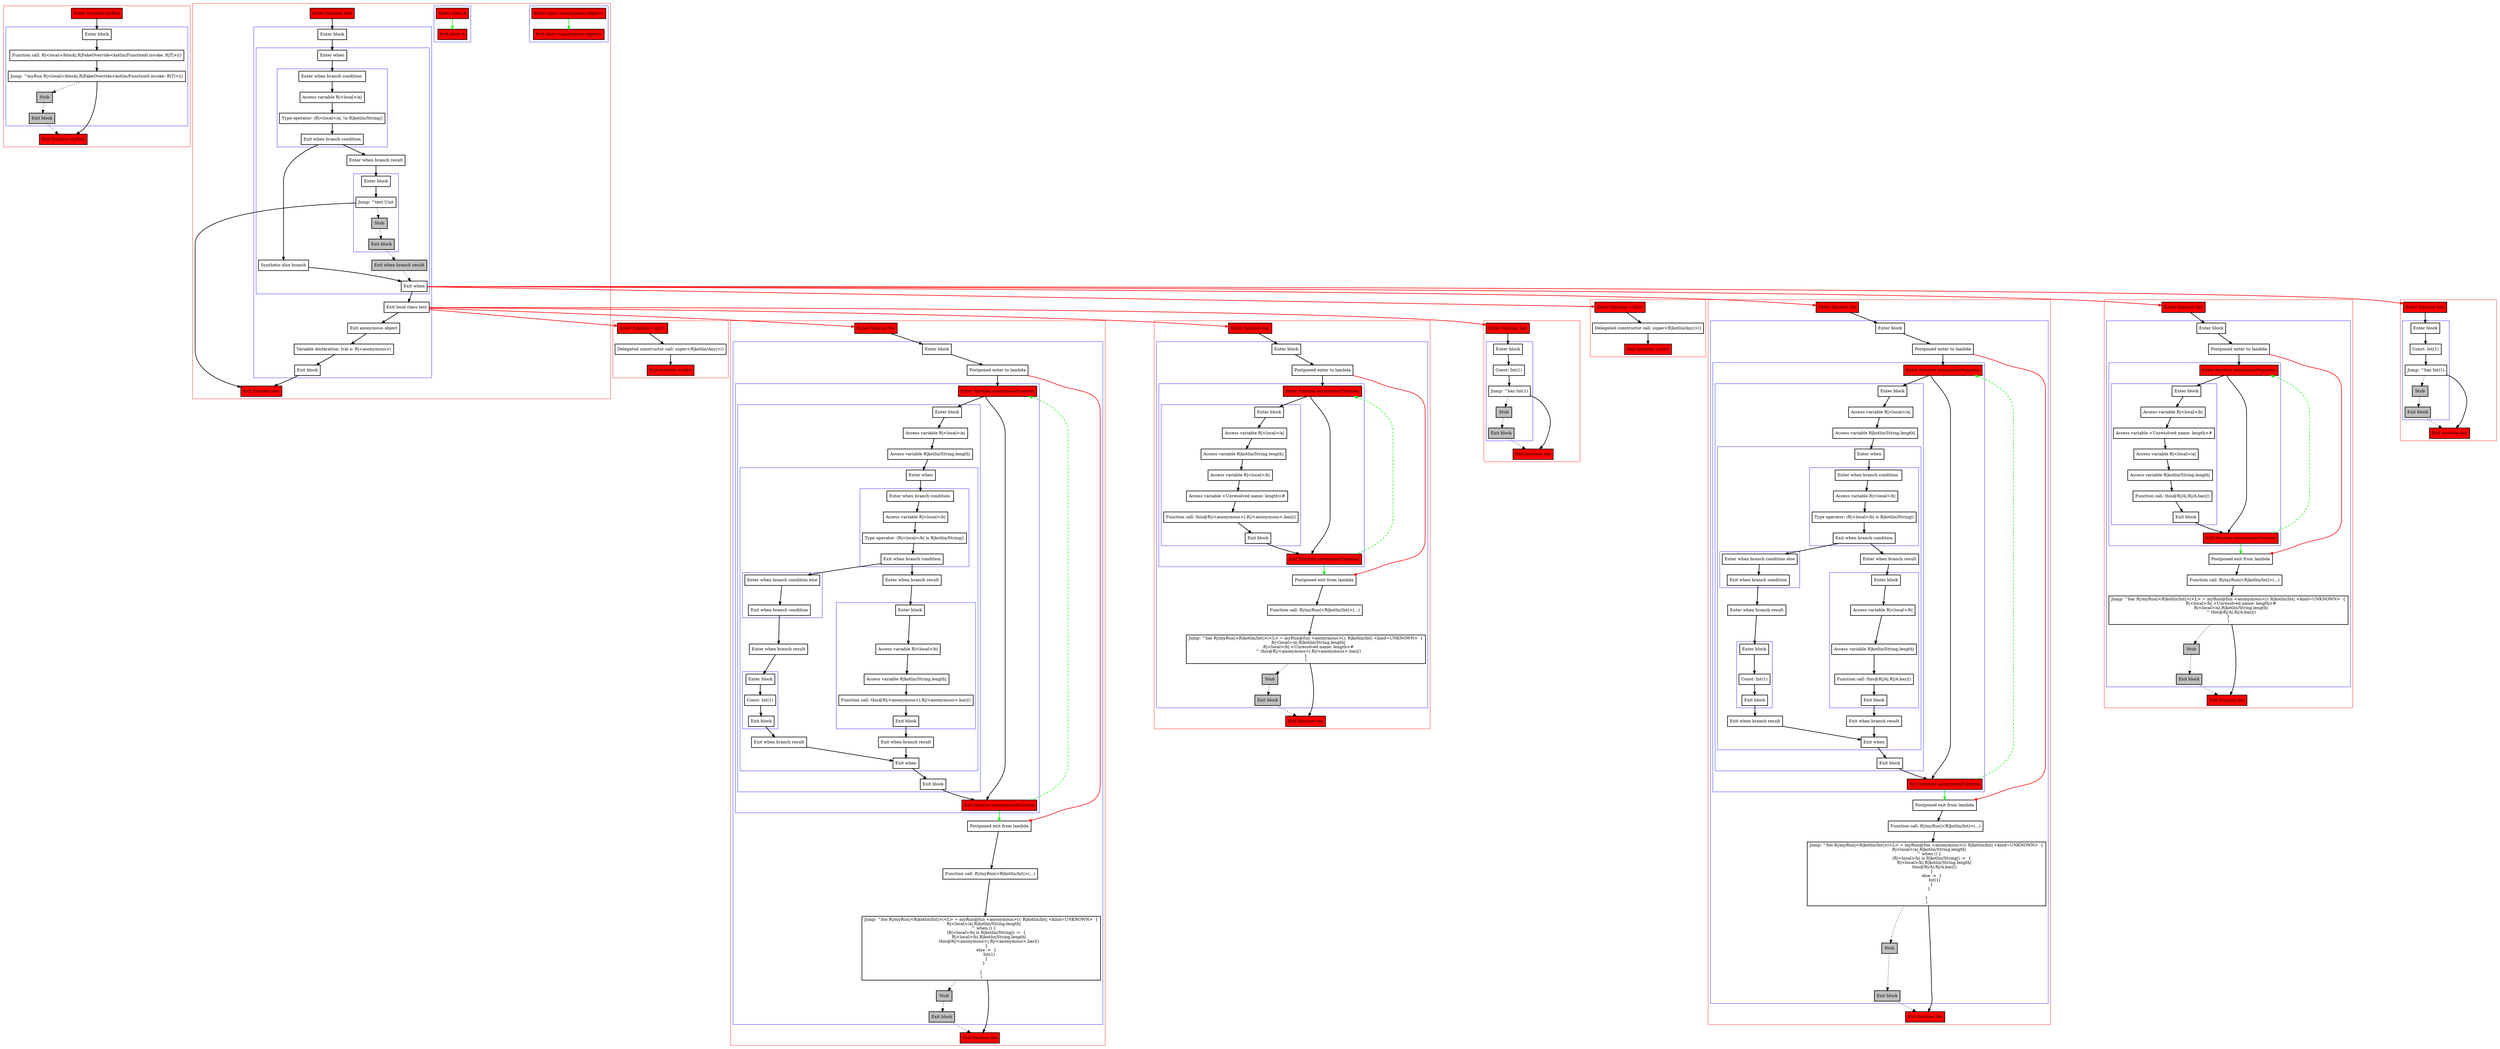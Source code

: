 digraph localClassesWithImplicit_kt {
    graph [nodesep=3]
    node [shape=box penwidth=2]
    edge [penwidth=2]

    subgraph cluster_0 {
        color=red
        0 [label="Enter function myRun" style="filled" fillcolor=red];
        subgraph cluster_1 {
            color=blue
            1 [label="Enter block"];
            2 [label="Function call: R|<local>/block|.R|FakeOverride<kotlin/Function0.invoke: R|T|>|()"];
            3 [label="Jump: ^myRun R|<local>/block|.R|FakeOverride<kotlin/Function0.invoke: R|T|>|()"];
            4 [label="Stub" style="filled" fillcolor=gray];
            5 [label="Exit block" style="filled" fillcolor=gray];
        }
        6 [label="Exit function myRun" style="filled" fillcolor=red];
    }
    0 -> {1};
    1 -> {2};
    2 -> {3};
    3 -> {6};
    3 -> {4} [style=dotted];
    4 -> {5} [style=dotted];
    5 -> {6} [style=dotted];

    subgraph cluster_2 {
        color=red
        7 [label="Enter function test" style="filled" fillcolor=red];
        subgraph cluster_3 {
            color=blue
            29 [label="Enter class <anonymous object>" style="filled" fillcolor=red];
            30 [label="Exit class <anonymous object>" style="filled" fillcolor=red];
        }
        subgraph cluster_4 {
            color=blue
            27 [label="Enter class A" style="filled" fillcolor=red];
            28 [label="Exit class A" style="filled" fillcolor=red];
        }
        subgraph cluster_5 {
            color=blue
            8 [label="Enter block"];
            subgraph cluster_6 {
                color=blue
                9 [label="Enter when"];
                subgraph cluster_7 {
                    color=blue
                    10 [label="Enter when branch condition "];
                    11 [label="Access variable R|<local>/a|"];
                    12 [label="Type operator: (R|<local>/a| !is R|kotlin/String|)"];
                    13 [label="Exit when branch condition"];
                }
                14 [label="Synthetic else branch"];
                15 [label="Enter when branch result"];
                subgraph cluster_8 {
                    color=blue
                    16 [label="Enter block"];
                    17 [label="Jump: ^test Unit"];
                    18 [label="Stub" style="filled" fillcolor=gray];
                    19 [label="Exit block" style="filled" fillcolor=gray];
                }
                20 [label="Exit when branch result" style="filled" fillcolor=gray];
                21 [label="Exit when"];
            }
            22 [label="Exit local class test"];
            23 [label="Exit anonymous object"];
            24 [label="Variable declaration: lval x: R|<anonymous>|"];
            25 [label="Exit block"];
        }
        26 [label="Exit function test" style="filled" fillcolor=red];
    }
    7 -> {8};
    8 -> {9};
    9 -> {10};
    10 -> {11};
    11 -> {12};
    12 -> {13};
    13 -> {15 14};
    14 -> {21};
    15 -> {16};
    16 -> {17};
    17 -> {26};
    17 -> {18} [style=dotted];
    18 -> {19} [style=dotted];
    19 -> {20} [style=dotted];
    20 -> {21} [style=dotted];
    21 -> {22};
    21 -> {31 34 69 87} [color=red];
    22 -> {23};
    22 -> {94 97 132 150} [color=red];
    23 -> {24};
    24 -> {25};
    25 -> {26};
    27 -> {28} [color=green];
    29 -> {30} [color=green];

    subgraph cluster_9 {
        color=red
        31 [label="Enter function <init>" style="filled" fillcolor=red];
        32 [label="Delegated constructor call: super<R|kotlin/Any|>()"];
        33 [label="Exit function <init>" style="filled" fillcolor=red];
    }
    31 -> {32};
    32 -> {33};

    subgraph cluster_10 {
        color=red
        34 [label="Enter function foo" style="filled" fillcolor=red];
        subgraph cluster_11 {
            color=blue
            35 [label="Enter block"];
            36 [label="Postponed enter to lambda"];
            subgraph cluster_12 {
                color=blue
                43 [label="Enter function anonymousFunction" style="filled" fillcolor=red];
                subgraph cluster_13 {
                    color=blue
                    44 [label="Enter block"];
                    45 [label="Access variable R|<local>/a|"];
                    46 [label="Access variable R|kotlin/String.length|"];
                    subgraph cluster_14 {
                        color=blue
                        47 [label="Enter when"];
                        subgraph cluster_15 {
                            color=blue
                            48 [label="Enter when branch condition "];
                            49 [label="Access variable R|<local>/b|"];
                            50 [label="Type operator: (R|<local>/b| is R|kotlin/String|)"];
                            51 [label="Exit when branch condition"];
                        }
                        subgraph cluster_16 {
                            color=blue
                            52 [label="Enter when branch condition else"];
                            53 [label="Exit when branch condition"];
                        }
                        54 [label="Enter when branch result"];
                        subgraph cluster_17 {
                            color=blue
                            55 [label="Enter block"];
                            56 [label="Const: Int(1)"];
                            57 [label="Exit block"];
                        }
                        58 [label="Exit when branch result"];
                        59 [label="Enter when branch result"];
                        subgraph cluster_18 {
                            color=blue
                            60 [label="Enter block"];
                            61 [label="Access variable R|<local>/b|"];
                            62 [label="Access variable R|kotlin/String.length|"];
                            63 [label="Function call: this@R|/A|.R|/A.bar|()"];
                            64 [label="Exit block"];
                        }
                        65 [label="Exit when branch result"];
                        66 [label="Exit when"];
                    }
                    67 [label="Exit block"];
                }
                68 [label="Exit function anonymousFunction" style="filled" fillcolor=red];
            }
            37 [label="Postponed exit from lambda"];
            38 [label="Function call: R|/myRun|<R|kotlin/Int|>(...)"];
            39 [label="Jump: ^foo R|/myRun|<R|kotlin/Int|>(<L> = myRun@fun <anonymous>(): R|kotlin/Int| <kind=UNKNOWN>  {
    R|<local>/a|.R|kotlin/String.length|
    ^ when () {
        (R|<local>/b| is R|kotlin/String|) ->  {
            R|<local>/b|.R|kotlin/String.length|
            this@R|/A|.R|/A.bar|()
        }
        else ->  {
            Int(1)
        }
    }

}
)"];
            40 [label="Stub" style="filled" fillcolor=gray];
            41 [label="Exit block" style="filled" fillcolor=gray];
        }
        42 [label="Exit function foo" style="filled" fillcolor=red];
    }
    34 -> {35};
    35 -> {36};
    36 -> {43};
    36 -> {37} [color=red];
    37 -> {38};
    38 -> {39};
    39 -> {42};
    39 -> {40} [style=dotted];
    40 -> {41} [style=dotted];
    41 -> {42} [style=dotted];
    43 -> {68 44};
    44 -> {45};
    45 -> {46};
    46 -> {47};
    47 -> {48};
    48 -> {49};
    49 -> {50};
    50 -> {51};
    51 -> {59 52};
    52 -> {53};
    53 -> {54};
    54 -> {55};
    55 -> {56};
    56 -> {57};
    57 -> {58};
    58 -> {66};
    59 -> {60};
    60 -> {61};
    61 -> {62};
    62 -> {63};
    63 -> {64};
    64 -> {65};
    65 -> {66};
    66 -> {67};
    67 -> {68};
    68 -> {37} [color=green];
    68 -> {43} [color=green style=dashed];

    subgraph cluster_19 {
        color=red
        69 [label="Enter function bar" style="filled" fillcolor=red];
        subgraph cluster_20 {
            color=blue
            70 [label="Enter block"];
            71 [label="Postponed enter to lambda"];
            subgraph cluster_21 {
                color=blue
                78 [label="Enter function anonymousFunction" style="filled" fillcolor=red];
                subgraph cluster_22 {
                    color=blue
                    79 [label="Enter block"];
                    80 [label="Access variable R|<local>/b|"];
                    81 [label="Access variable <Unresolved name: length>#"];
                    82 [label="Access variable R|<local>/a|"];
                    83 [label="Access variable R|kotlin/String.length|"];
                    84 [label="Function call: this@R|/A|.R|/A.baz|()"];
                    85 [label="Exit block"];
                }
                86 [label="Exit function anonymousFunction" style="filled" fillcolor=red];
            }
            72 [label="Postponed exit from lambda"];
            73 [label="Function call: R|/myRun|<R|kotlin/Int|>(...)"];
            74 [label="Jump: ^bar R|/myRun|<R|kotlin/Int|>(<L> = myRun@fun <anonymous>(): R|kotlin/Int| <kind=UNKNOWN>  {
    R|<local>/b|.<Unresolved name: length>#
    R|<local>/a|.R|kotlin/String.length|
    ^ this@R|/A|.R|/A.baz|()
}
)"];
            75 [label="Stub" style="filled" fillcolor=gray];
            76 [label="Exit block" style="filled" fillcolor=gray];
        }
        77 [label="Exit function bar" style="filled" fillcolor=red];
    }
    69 -> {70};
    70 -> {71};
    71 -> {78};
    71 -> {72} [color=red];
    72 -> {73};
    73 -> {74};
    74 -> {77};
    74 -> {75} [style=dotted];
    75 -> {76} [style=dotted];
    76 -> {77} [style=dotted];
    78 -> {86 79};
    79 -> {80};
    80 -> {81};
    81 -> {82};
    82 -> {83};
    83 -> {84};
    84 -> {85};
    85 -> {86};
    86 -> {72} [color=green];
    86 -> {78} [color=green style=dashed];

    subgraph cluster_23 {
        color=red
        87 [label="Enter function baz" style="filled" fillcolor=red];
        subgraph cluster_24 {
            color=blue
            88 [label="Enter block"];
            89 [label="Const: Int(1)"];
            90 [label="Jump: ^baz Int(1)"];
            91 [label="Stub" style="filled" fillcolor=gray];
            92 [label="Exit block" style="filled" fillcolor=gray];
        }
        93 [label="Exit function baz" style="filled" fillcolor=red];
    }
    87 -> {88};
    88 -> {89};
    89 -> {90};
    90 -> {93};
    90 -> {91} [style=dotted];
    91 -> {92} [style=dotted];
    92 -> {93} [style=dotted];

    subgraph cluster_25 {
        color=red
        94 [label="Enter function <init>" style="filled" fillcolor=red];
        95 [label="Delegated constructor call: super<R|kotlin/Any|>()"];
        96 [label="Exit function <init>" style="filled" fillcolor=red];
    }
    94 -> {95};
    95 -> {96};

    subgraph cluster_26 {
        color=red
        97 [label="Enter function foo" style="filled" fillcolor=red];
        subgraph cluster_27 {
            color=blue
            98 [label="Enter block"];
            99 [label="Postponed enter to lambda"];
            subgraph cluster_28 {
                color=blue
                106 [label="Enter function anonymousFunction" style="filled" fillcolor=red];
                subgraph cluster_29 {
                    color=blue
                    107 [label="Enter block"];
                    108 [label="Access variable R|<local>/a|"];
                    109 [label="Access variable R|kotlin/String.length|"];
                    subgraph cluster_30 {
                        color=blue
                        110 [label="Enter when"];
                        subgraph cluster_31 {
                            color=blue
                            111 [label="Enter when branch condition "];
                            112 [label="Access variable R|<local>/b|"];
                            113 [label="Type operator: (R|<local>/b| is R|kotlin/String|)"];
                            114 [label="Exit when branch condition"];
                        }
                        subgraph cluster_32 {
                            color=blue
                            115 [label="Enter when branch condition else"];
                            116 [label="Exit when branch condition"];
                        }
                        117 [label="Enter when branch result"];
                        subgraph cluster_33 {
                            color=blue
                            118 [label="Enter block"];
                            119 [label="Const: Int(1)"];
                            120 [label="Exit block"];
                        }
                        121 [label="Exit when branch result"];
                        122 [label="Enter when branch result"];
                        subgraph cluster_34 {
                            color=blue
                            123 [label="Enter block"];
                            124 [label="Access variable R|<local>/b|"];
                            125 [label="Access variable R|kotlin/String.length|"];
                            126 [label="Function call: this@R|/<anonymous>|.R|/<anonymous>.bar|()"];
                            127 [label="Exit block"];
                        }
                        128 [label="Exit when branch result"];
                        129 [label="Exit when"];
                    }
                    130 [label="Exit block"];
                }
                131 [label="Exit function anonymousFunction" style="filled" fillcolor=red];
            }
            100 [label="Postponed exit from lambda"];
            101 [label="Function call: R|/myRun|<R|kotlin/Int|>(...)"];
            102 [label="Jump: ^foo R|/myRun|<R|kotlin/Int|>(<L> = myRun@fun <anonymous>(): R|kotlin/Int| <kind=UNKNOWN>  {
    R|<local>/a|.R|kotlin/String.length|
    ^ when () {
        (R|<local>/b| is R|kotlin/String|) ->  {
            R|<local>/b|.R|kotlin/String.length|
            this@R|/<anonymous>|.R|/<anonymous>.bar|()
        }
        else ->  {
            Int(1)
        }
    }

}
)"];
            103 [label="Stub" style="filled" fillcolor=gray];
            104 [label="Exit block" style="filled" fillcolor=gray];
        }
        105 [label="Exit function foo" style="filled" fillcolor=red];
    }
    97 -> {98};
    98 -> {99};
    99 -> {106};
    99 -> {100} [color=red];
    100 -> {101};
    101 -> {102};
    102 -> {105};
    102 -> {103} [style=dotted];
    103 -> {104} [style=dotted];
    104 -> {105} [style=dotted];
    106 -> {131 107};
    107 -> {108};
    108 -> {109};
    109 -> {110};
    110 -> {111};
    111 -> {112};
    112 -> {113};
    113 -> {114};
    114 -> {122 115};
    115 -> {116};
    116 -> {117};
    117 -> {118};
    118 -> {119};
    119 -> {120};
    120 -> {121};
    121 -> {129};
    122 -> {123};
    123 -> {124};
    124 -> {125};
    125 -> {126};
    126 -> {127};
    127 -> {128};
    128 -> {129};
    129 -> {130};
    130 -> {131};
    131 -> {100} [color=green];
    131 -> {106} [color=green style=dashed];

    subgraph cluster_35 {
        color=red
        132 [label="Enter function bar" style="filled" fillcolor=red];
        subgraph cluster_36 {
            color=blue
            133 [label="Enter block"];
            134 [label="Postponed enter to lambda"];
            subgraph cluster_37 {
                color=blue
                141 [label="Enter function anonymousFunction" style="filled" fillcolor=red];
                subgraph cluster_38 {
                    color=blue
                    142 [label="Enter block"];
                    143 [label="Access variable R|<local>/a|"];
                    144 [label="Access variable R|kotlin/String.length|"];
                    145 [label="Access variable R|<local>/b|"];
                    146 [label="Access variable <Unresolved name: length>#"];
                    147 [label="Function call: this@R|/<anonymous>|.R|/<anonymous>.baz|()"];
                    148 [label="Exit block"];
                }
                149 [label="Exit function anonymousFunction" style="filled" fillcolor=red];
            }
            135 [label="Postponed exit from lambda"];
            136 [label="Function call: R|/myRun|<R|kotlin/Int|>(...)"];
            137 [label="Jump: ^bar R|/myRun|<R|kotlin/Int|>(<L> = myRun@fun <anonymous>(): R|kotlin/Int| <kind=UNKNOWN>  {
    R|<local>/a|.R|kotlin/String.length|
    R|<local>/b|.<Unresolved name: length>#
    ^ this@R|/<anonymous>|.R|/<anonymous>.baz|()
}
)"];
            138 [label="Stub" style="filled" fillcolor=gray];
            139 [label="Exit block" style="filled" fillcolor=gray];
        }
        140 [label="Exit function bar" style="filled" fillcolor=red];
    }
    132 -> {133};
    133 -> {134};
    134 -> {141};
    134 -> {135} [color=red];
    135 -> {136};
    136 -> {137};
    137 -> {140};
    137 -> {138} [style=dotted];
    138 -> {139} [style=dotted];
    139 -> {140} [style=dotted];
    141 -> {149 142};
    142 -> {143};
    143 -> {144};
    144 -> {145};
    145 -> {146};
    146 -> {147};
    147 -> {148};
    148 -> {149};
    149 -> {135} [color=green];
    149 -> {141} [color=green style=dashed];

    subgraph cluster_39 {
        color=red
        150 [label="Enter function baz" style="filled" fillcolor=red];
        subgraph cluster_40 {
            color=blue
            151 [label="Enter block"];
            152 [label="Const: Int(1)"];
            153 [label="Jump: ^baz Int(1)"];
            154 [label="Stub" style="filled" fillcolor=gray];
            155 [label="Exit block" style="filled" fillcolor=gray];
        }
        156 [label="Exit function baz" style="filled" fillcolor=red];
    }
    150 -> {151};
    151 -> {152};
    152 -> {153};
    153 -> {156};
    153 -> {154} [style=dotted];
    154 -> {155} [style=dotted];
    155 -> {156} [style=dotted];

}
